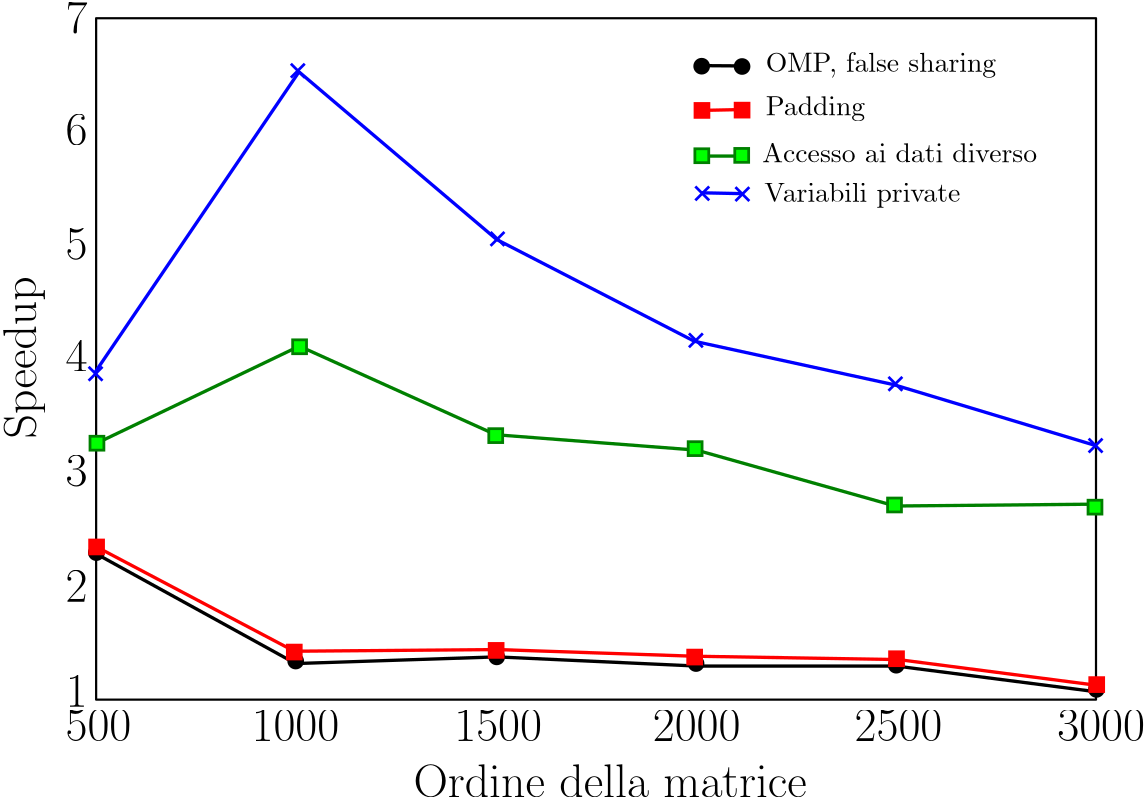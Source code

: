 <?xml version="1.0"?>
<!DOCTYPE ipe SYSTEM "ipe.dtd">
<ipe version="70218" creator="Ipe 7.2.28">
<info created="D:20250210180124" modified="D:20250210180124"/>
<ipestyle name="basic">
<symbol name="arrow/arc(spx)">
<path stroke="sym-stroke" fill="sym-stroke" pen="sym-pen">
0 0 m
-1 0.333 l
-1 -0.333 l
h
</path>
</symbol>
<symbol name="arrow/farc(spx)">
<path stroke="sym-stroke" fill="white" pen="sym-pen">
0 0 m
-1 0.333 l
-1 -0.333 l
h
</path>
</symbol>
<symbol name="arrow/ptarc(spx)">
<path stroke="sym-stroke" fill="sym-stroke" pen="sym-pen">
0 0 m
-1 0.333 l
-0.8 0 l
-1 -0.333 l
h
</path>
</symbol>
<symbol name="arrow/fptarc(spx)">
<path stroke="sym-stroke" fill="white" pen="sym-pen">
0 0 m
-1 0.333 l
-0.8 0 l
-1 -0.333 l
h
</path>
</symbol>
<symbol name="mark/circle(sx)" transformations="translations">
<path fill="sym-stroke">
0.6 0 0 0.6 0 0 e
0.4 0 0 0.4 0 0 e
</path>
</symbol>
<symbol name="mark/disk(sx)" transformations="translations">
<path fill="sym-stroke">
0.6 0 0 0.6 0 0 e
</path>
</symbol>
<symbol name="mark/fdisk(sfx)" transformations="translations">
<group>
<path fill="sym-fill">
0.5 0 0 0.5 0 0 e
</path>
<path fill="sym-stroke" fillrule="eofill">
0.6 0 0 0.6 0 0 e
0.4 0 0 0.4 0 0 e
</path>
</group>
</symbol>
<symbol name="mark/box(sx)" transformations="translations">
<path fill="sym-stroke" fillrule="eofill">
-0.6 -0.6 m
0.6 -0.6 l
0.6 0.6 l
-0.6 0.6 l
h
-0.4 -0.4 m
0.4 -0.4 l
0.4 0.4 l
-0.4 0.4 l
h
</path>
</symbol>
<symbol name="mark/square(sx)" transformations="translations">
<path fill="sym-stroke">
-0.6 -0.6 m
0.6 -0.6 l
0.6 0.6 l
-0.6 0.6 l
h
</path>
</symbol>
<symbol name="mark/fsquare(sfx)" transformations="translations">
<group>
<path fill="sym-fill">
-0.5 -0.5 m
0.5 -0.5 l
0.5 0.5 l
-0.5 0.5 l
h
</path>
<path fill="sym-stroke" fillrule="eofill">
-0.6 -0.6 m
0.6 -0.6 l
0.6 0.6 l
-0.6 0.6 l
h
-0.4 -0.4 m
0.4 -0.4 l
0.4 0.4 l
-0.4 0.4 l
h
</path>
</group>
</symbol>
<symbol name="mark/cross(sx)" transformations="translations">
<group>
<path fill="sym-stroke">
-0.43 -0.57 m
0.57 0.43 l
0.43 0.57 l
-0.57 -0.43 l
h
</path>
<path fill="sym-stroke">
-0.43 0.57 m
0.57 -0.43 l
0.43 -0.57 l
-0.57 0.43 l
h
</path>
</group>
</symbol>
<symbol name="arrow/fnormal(spx)">
<path stroke="sym-stroke" fill="white" pen="sym-pen">
0 0 m
-1 0.333 l
-1 -0.333 l
h
</path>
</symbol>
<symbol name="arrow/pointed(spx)">
<path stroke="sym-stroke" fill="sym-stroke" pen="sym-pen">
0 0 m
-1 0.333 l
-0.8 0 l
-1 -0.333 l
h
</path>
</symbol>
<symbol name="arrow/fpointed(spx)">
<path stroke="sym-stroke" fill="white" pen="sym-pen">
0 0 m
-1 0.333 l
-0.8 0 l
-1 -0.333 l
h
</path>
</symbol>
<symbol name="arrow/linear(spx)">
<path stroke="sym-stroke" pen="sym-pen">
-1 0.333 m
0 0 l
-1 -0.333 l
</path>
</symbol>
<symbol name="arrow/fdouble(spx)">
<path stroke="sym-stroke" fill="white" pen="sym-pen">
0 0 m
-1 0.333 l
-1 -0.333 l
h
-1 0 m
-2 0.333 l
-2 -0.333 l
h
</path>
</symbol>
<symbol name="arrow/double(spx)">
<path stroke="sym-stroke" fill="sym-stroke" pen="sym-pen">
0 0 m
-1 0.333 l
-1 -0.333 l
h
-1 0 m
-2 0.333 l
-2 -0.333 l
h
</path>
</symbol>
<symbol name="arrow/mid-normal(spx)">
<path stroke="sym-stroke" fill="sym-stroke" pen="sym-pen">
0.5 0 m
-0.5 0.333 l
-0.5 -0.333 l
h
</path>
</symbol>
<symbol name="arrow/mid-fnormal(spx)">
<path stroke="sym-stroke" fill="white" pen="sym-pen">
0.5 0 m
-0.5 0.333 l
-0.5 -0.333 l
h
</path>
</symbol>
<symbol name="arrow/mid-pointed(spx)">
<path stroke="sym-stroke" fill="sym-stroke" pen="sym-pen">
0.5 0 m
-0.5 0.333 l
-0.3 0 l
-0.5 -0.333 l
h
</path>
</symbol>
<symbol name="arrow/mid-fpointed(spx)">
<path stroke="sym-stroke" fill="white" pen="sym-pen">
0.5 0 m
-0.5 0.333 l
-0.3 0 l
-0.5 -0.333 l
h
</path>
</symbol>
<symbol name="arrow/mid-double(spx)">
<path stroke="sym-stroke" fill="sym-stroke" pen="sym-pen">
1 0 m
0 0.333 l
0 -0.333 l
h
0 0 m
-1 0.333 l
-1 -0.333 l
h
</path>
</symbol>
<symbol name="arrow/mid-fdouble(spx)">
<path stroke="sym-stroke" fill="white" pen="sym-pen">
1 0 m
0 0.333 l
0 -0.333 l
h
0 0 m
-1 0.333 l
-1 -0.333 l
h
</path>
</symbol>
<anglesize name="22.5 deg" value="22.5"/>
<anglesize name="30 deg" value="30"/>
<anglesize name="45 deg" value="45"/>
<anglesize name="60 deg" value="60"/>
<anglesize name="90 deg" value="90"/>
<arrowsize name="large" value="10"/>
<arrowsize name="small" value="5"/>
<arrowsize name="tiny" value="3"/>
<color name="blue" value="0 0 1"/>
<color name="brown" value="0.647 0.165 0.165"/>
<color name="darkblue" value="0 0 0.545"/>
<color name="darkcyan" value="0 0.545 0.545"/>
<color name="darkgray" value="0.663"/>
<color name="darkgreen" value="0 0.392 0"/>
<color name="darkmagenta" value="0.545 0 0.545"/>
<color name="darkorange" value="1 0.549 0"/>
<color name="darkred" value="0.545 0 0"/>
<color name="gold" value="1 0.843 0"/>
<color name="gray" value="0.745"/>
<color name="green" value="0 1 0"/>
<color name="lightblue" value="0.678 0.847 0.902"/>
<color name="lightcyan" value="0.878 1 1"/>
<color name="lightgray" value="0.827"/>
<color name="lightgreen" value="0.565 0.933 0.565"/>
<color name="lightyellow" value="1 1 0.878"/>
<color name="navy" value="0 0 0.502"/>
<color name="orange" value="1 0.647 0"/>
<color name="pink" value="1 0.753 0.796"/>
<color name="purple" value="0.627 0.125 0.941"/>
<color name="red" value="1 0 0"/>
<color name="seagreen" value="0.18 0.545 0.341"/>
<color name="turquoise" value="0.251 0.878 0.816"/>
<color name="violet" value="0.933 0.51 0.933"/>
<color name="yellow" value="1 1 0"/>
<dashstyle name="dash dot dotted" value="[4 2 1 2 1 2] 0"/>
<dashstyle name="dash dotted" value="[4 2 1 2] 0"/>
<dashstyle name="dashed" value="[4] 0"/>
<dashstyle name="dotted" value="[1 3] 0"/>
<gridsize name="10 pts (~3.5 mm)" value="10"/>
<gridsize name="14 pts (~5 mm)" value="14"/>
<gridsize name="16 pts (~6 mm)" value="16"/>
<gridsize name="20 pts (~7 mm)" value="20"/>
<gridsize name="28 pts (~10 mm)" value="28"/>
<gridsize name="32 pts (~12 mm)" value="32"/>
<gridsize name="4 pts" value="4"/>
<gridsize name="56 pts (~20 mm)" value="56"/>
<gridsize name="8 pts (~3 mm)" value="8"/>
<opacity name="10%" value="0.1"/>
<opacity name="30%" value="0.3"/>
<opacity name="50%" value="0.5"/>
<opacity name="75%" value="0.75"/>
<pen name="fat" value="1.2"/>
<pen name="heavier" value="0.8"/>
<pen name="ultrafat" value="2"/>
<symbolsize name="large" value="5"/>
<symbolsize name="small" value="2"/>
<symbolsize name="tiny" value="1.1"/>
<textsize name="Huge" value="\Huge"/>
<textsize name="LARGE" value="\LARGE"/>
<textsize name="Large" value="\Large"/>
<textsize name="footnote" value="\footnotesize"/>
<textsize name="huge" value="\huge"/>
<textsize name="large" value="\large"/>
<textsize name="script" value="\scriptsize"/>
<textsize name="small" value="\small"/>
<textsize name="tiny" value="\tiny"/>
<textstyle name="center" begin="\begin{center}" end="\end{center}"/>
<textstyle name="item" begin="\begin{itemize}\item{}" end="\end{itemize}"/>
<textstyle name="itemize" begin="\begin{itemize}" end="\end{itemize}"/>
<tiling name="falling" angle="-60" step="4" width="1"/>
<tiling name="rising" angle="30" step="4" width="1"/>
</ipestyle>
<page>
<layer name="alpha"/>
<view layers="alpha" active="alpha"/>
<path layer="alpha" stroke="black" pen="heavier" opacity="30%" stroke-opacity="opaque">
112.663 772.609 m
112.663 527.305 l
472.616 527.305 l
472.616 772.609 l
h
</path>
<text matrix="1 0 0 1 -15.6772 -5.93361" transformations="translations" pos="117.321 518.365" stroke="black" type="label" width="23.686" height="11.097" depth="0" valign="baseline" size="LARGE">500</text>
<text matrix="1 0 0 1 51.2868 -5.93354" transformations="translations" pos="117.321 518.365" stroke="black" type="label" width="31.581" height="11.097" depth="0" valign="baseline" size="LARGE">1000</text>
<text matrix="1 0 0 1 124.257 -5.93375" transformations="translations" pos="117.321 518.365" stroke="black" type="label" width="31.581" height="11.097" depth="0" valign="baseline" size="LARGE">1500</text>
<text matrix="1 0 0 1 195.725 -5.93411" transformations="translations" pos="117.321 518.365" stroke="black" type="label" width="31.581" height="11.097" depth="0" valign="baseline" size="LARGE">2000</text>
<text matrix="1 0 0 1 268.394 -5.93418" transformations="translations" pos="117.321 518.365" stroke="black" type="label" width="31.581" height="11.097" depth="0" valign="baseline" size="LARGE">2500</text>
<text matrix="1 0 0 1 341.364 -5.93447" transformations="translations" pos="117.321 518.365" stroke="black" type="label" width="31.581" height="11.097" depth="0" valign="baseline" size="LARGE">3000</text>
<text matrix="1 0 0 1 -15.6768 6.37816" transformations="translations" pos="117.321 518.365" stroke="black" type="label" width="7.895" height="11.097" depth="0" valign="baseline" size="LARGE">1</text>
<text matrix="1 0 0 1 -15.6766 44.2141" transformations="translations" pos="117.321 518.365" stroke="black" type="label" width="7.895" height="11.097" depth="0" valign="baseline" size="LARGE">2</text>
<text matrix="1 0 0 1 -15.6769 85.6532" transformations="translations" pos="117.321 518.365" stroke="black" type="label" width="7.895" height="11.097" depth="0" valign="baseline" size="LARGE">3</text>
<text matrix="1 0 0 1 -15.677 127.092" transformations="translations" pos="117.321 518.365" stroke="black" type="label" width="7.895" height="11.097" depth="0" valign="baseline" size="LARGE">4</text>
<text matrix="1 0 0 1 -15.6768 167.33" transformations="translations" pos="117.321 518.365" stroke="black" type="label" width="7.895" height="11.097" depth="0" valign="baseline" size="LARGE">5</text>
<text matrix="1 0 0 1 -15.6771 208.469" transformations="translations" pos="117.321 518.365" stroke="black" type="label" width="7.895" height="11.097" depth="0" valign="baseline" size="LARGE">6</text>
<text matrix="1 0 0 1 -15.6772 248.707" transformations="translations" pos="117.321 518.365" stroke="black" type="label" width="7.895" height="11.097" depth="0" valign="baseline" size="LARGE">7</text>
<use name="mark/disk(sx)" pos="112.733 580.227" size="large" stroke="black"/>
<use name="mark/disk(sx)" pos="184.501 541.19" size="large" stroke="black"/>
<use name="mark/disk(sx)" pos="256.87 542.691" size="large" stroke="black"/>
<use name="mark/disk(sx)" pos="328.638 540.289" size="large" stroke="black"/>
<use name="mark/disk(sx)" pos="400.707 539.688" size="large" stroke="black"/>
<use name="mark/disk(sx)" pos="472.775 530.98" size="large" stroke="black"/>
<path stroke="black" pen="fat">
112.433 579.926 m
184.501 540.289 l
256.87 542.691 l
328.938 539.388 l
400.707 539.388 l
473.075 530.079 l
</path>
<use name="mark/disk(sx)" pos="330.656 755.335" size="large" stroke="black"/>
<use name="mark/disk(sx)" pos="345.203 755.23" size="large" stroke="black"/>
<path stroke="black" pen="fat">
330.234 755.546 m
345.309 755.44 l
</path>
<use name="mark/square(sx)" pos="330.761 739.417" size="large" stroke="1 0 0"/>
<use name="mark/square(sx)" pos="345.203 739.523" size="large" stroke="1 0 0"/>
<path stroke="1 0 0" pen="fat">
330.339 739.417 m
345.309 739.733 l
</path>
<use name="mark/square(sx)" pos="112.83 582.263" size="large" stroke="1 0 0"/>
<use name="mark/square(sx)" pos="183.998 544.427" size="large" stroke="1 0 0"/>
<use name="mark/square(sx)" pos="256.667 545.027" size="large" stroke="1 0 0"/>
<use name="mark/square(sx)" pos="328.135 542.625" size="large" stroke="1 0 0"/>
<use name="mark/square(sx)" pos="400.804 542.025" size="large" stroke="1 0 0"/>
<use name="mark/square(sx)" pos="472.872 532.716" size="large" stroke="1 0 0"/>
<path stroke="1 0 0" pen="fat">
113.431 581.963 m
183.998 544.727 l
256.967 545.328 l
328.135 542.925 l
401.404 541.724 l
473.172 532.415 l
</path>
<path stroke="0 0.502 0" pen="fat">
330.459 722.982 m
345.386 722.982 l
</path>
<path stroke="0 0.502 0" pen="fat">
112.98 619.661 m
185.79 654.563 l
256.519 622.665 l
328.866 617.118 l
400.289 597.009 l
471.987 597.667 l
</path>
<use matrix="1 0 0 1 -0.00047269 -0.00034798" name="mark/fsquare(sfx)" pos="112.958 619.611" size="large" stroke="0 0.502 0" fill="0 1 0"/>
<use matrix="1 0 0 1 -0.00047269 -0.00034798" name="mark/fsquare(sfx)" pos="185.909 654.331" size="large" stroke="0 0.502 0" fill="0 1 0"/>
<use matrix="1 0 0 1 -0.00047269 -0.00034798" name="mark/fsquare(sfx)" pos="256.519 622.342" size="large" stroke="0 0.502 0" fill="0 1 0"/>
<use matrix="1 0 0 1 -0.00047269 -0.00034798" name="mark/fsquare(sfx)" pos="328.3 617.661" size="large" stroke="0 0.502 0" fill="0 1 0"/>
<use matrix="1 0 0 1 -0.00047269 -0.00034798" name="mark/fsquare(sfx)" pos="400.081 597.375" size="large" stroke="0 0.502 0" fill="0 1 0"/>
<use matrix="1 0 0 1 -0.00047269 -0.00034798" name="mark/fsquare(sfx)" pos="472.252 596.595" size="large" stroke="0 0.502 0" fill="0 1 0"/>
<use matrix="1 0 0 1 -0.00047269 -0.00034798" name="mark/fsquare(sfx)" pos="330.708 723.107" size="large" stroke="0 0.502 0" fill="0 1 0"/>
<use matrix="1 0 0 1 -0.00047269 -0.00034798" name="mark/fsquare(sfx)" pos="345.074 723.232" size="large" stroke="0 0.502 0" fill="0 1 0"/>
<use name="mark/cross(sx)" pos="330.866 709.539" size="large" stroke="0 0 1"/>
<use name="mark/cross(sx)" pos="345.31 709.295" size="large" stroke="0 0 1"/>
<use name="mark/cross(sx)" pos="112.455 644.625" size="large" stroke="0 0 1"/>
<use name="mark/cross(sx)" pos="185.264 753.724" size="large" stroke="0 0 1"/>
<use name="mark/cross(sx)" pos="257.149 693.165" size="large" stroke="0 0 1"/>
<use name="mark/cross(sx)" pos="328.572 656.644" size="large" stroke="0 0 1"/>
<use name="mark/cross(sx)" pos="400.394 640.992" size="large" stroke="0 0 1"/>
<use name="mark/cross(sx)" pos="472.463 618.771" size="large" stroke="0 0 1"/>
<path stroke="0 0 1" pen="fat">
330.728 709.757 m
345.442 709.457 l
</path>
<path stroke="0 0 1" pen="fat">
112.12 644.895 m
185.69 753.298 l
256.858 692.941 l
328.026 656.306 l
399.794 640.691 l
472.463 618.771 l
</path>
<text matrix="1 0 0 1 -4.27005 -1.60127" transformations="translations" pos="357.996 754.893" stroke="0" type="label" width="83.022" height="6.926" depth="1.93" valign="baseline">OMP, false sharing</text>
<text matrix="1 0 0 1 -4.27051 -17.258" transformations="translations" pos="357.996 754.893" stroke="0" type="label" width="35.838" height="6.926" depth="1.93" valign="baseline">Padding</text>
<text matrix="1 0 0 1 -4.80465 -48.3935" transformations="translations" pos="357.996 754.893" stroke="0" type="label" width="70.624" height="6.926" depth="1.93" valign="baseline">Variabili private</text>
<text matrix="1 0 0 1 -5.51675 -34.1605" transformations="translations" pos="357.996 754.893" stroke="0" type="label" width="98.99" height="6.918" depth="0" valign="baseline">Accesso ai dati diverso</text>
<text matrix="1 0 0 1 109.559 -26.2065" transformations="translations" pos="117.321 518.365" stroke="black" type="label" width="141.717" height="11.955" depth="0" valign="baseline" size="LARGE">Ordine della matrice</text>
<text matrix="-0.00357944 0.999994 -0.999994 -0.00357944 610 505.875" pos="117.321 518.365" stroke="black" type="label" width="58.415" height="11.954" depth="3.35" valign="baseline" size="LARGE">Speedup</text>
</page>
</ipe>
